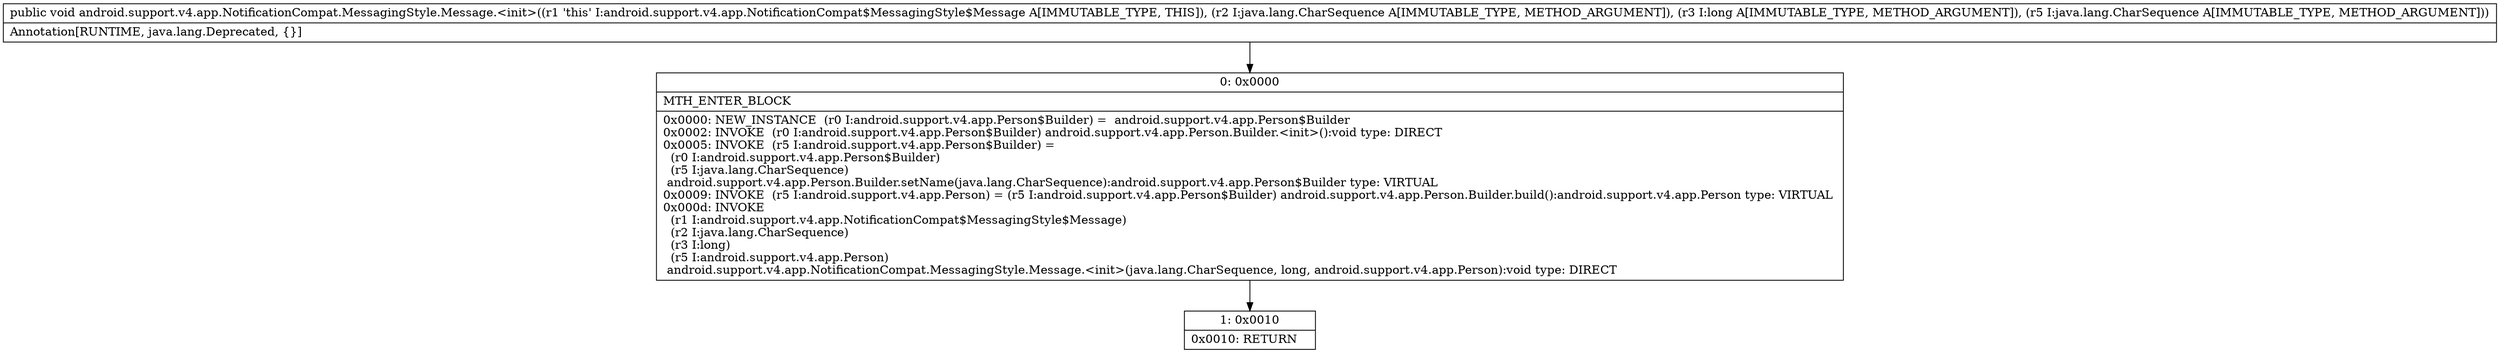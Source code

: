 digraph "CFG forandroid.support.v4.app.NotificationCompat.MessagingStyle.Message.\<init\>(Ljava\/lang\/CharSequence;JLjava\/lang\/CharSequence;)V" {
Node_0 [shape=record,label="{0\:\ 0x0000|MTH_ENTER_BLOCK\l|0x0000: NEW_INSTANCE  (r0 I:android.support.v4.app.Person$Builder) =  android.support.v4.app.Person$Builder \l0x0002: INVOKE  (r0 I:android.support.v4.app.Person$Builder) android.support.v4.app.Person.Builder.\<init\>():void type: DIRECT \l0x0005: INVOKE  (r5 I:android.support.v4.app.Person$Builder) = \l  (r0 I:android.support.v4.app.Person$Builder)\l  (r5 I:java.lang.CharSequence)\l android.support.v4.app.Person.Builder.setName(java.lang.CharSequence):android.support.v4.app.Person$Builder type: VIRTUAL \l0x0009: INVOKE  (r5 I:android.support.v4.app.Person) = (r5 I:android.support.v4.app.Person$Builder) android.support.v4.app.Person.Builder.build():android.support.v4.app.Person type: VIRTUAL \l0x000d: INVOKE  \l  (r1 I:android.support.v4.app.NotificationCompat$MessagingStyle$Message)\l  (r2 I:java.lang.CharSequence)\l  (r3 I:long)\l  (r5 I:android.support.v4.app.Person)\l android.support.v4.app.NotificationCompat.MessagingStyle.Message.\<init\>(java.lang.CharSequence, long, android.support.v4.app.Person):void type: DIRECT \l}"];
Node_1 [shape=record,label="{1\:\ 0x0010|0x0010: RETURN   \l}"];
MethodNode[shape=record,label="{public void android.support.v4.app.NotificationCompat.MessagingStyle.Message.\<init\>((r1 'this' I:android.support.v4.app.NotificationCompat$MessagingStyle$Message A[IMMUTABLE_TYPE, THIS]), (r2 I:java.lang.CharSequence A[IMMUTABLE_TYPE, METHOD_ARGUMENT]), (r3 I:long A[IMMUTABLE_TYPE, METHOD_ARGUMENT]), (r5 I:java.lang.CharSequence A[IMMUTABLE_TYPE, METHOD_ARGUMENT]))  | Annotation[RUNTIME, java.lang.Deprecated, \{\}]\l}"];
MethodNode -> Node_0;
Node_0 -> Node_1;
}

